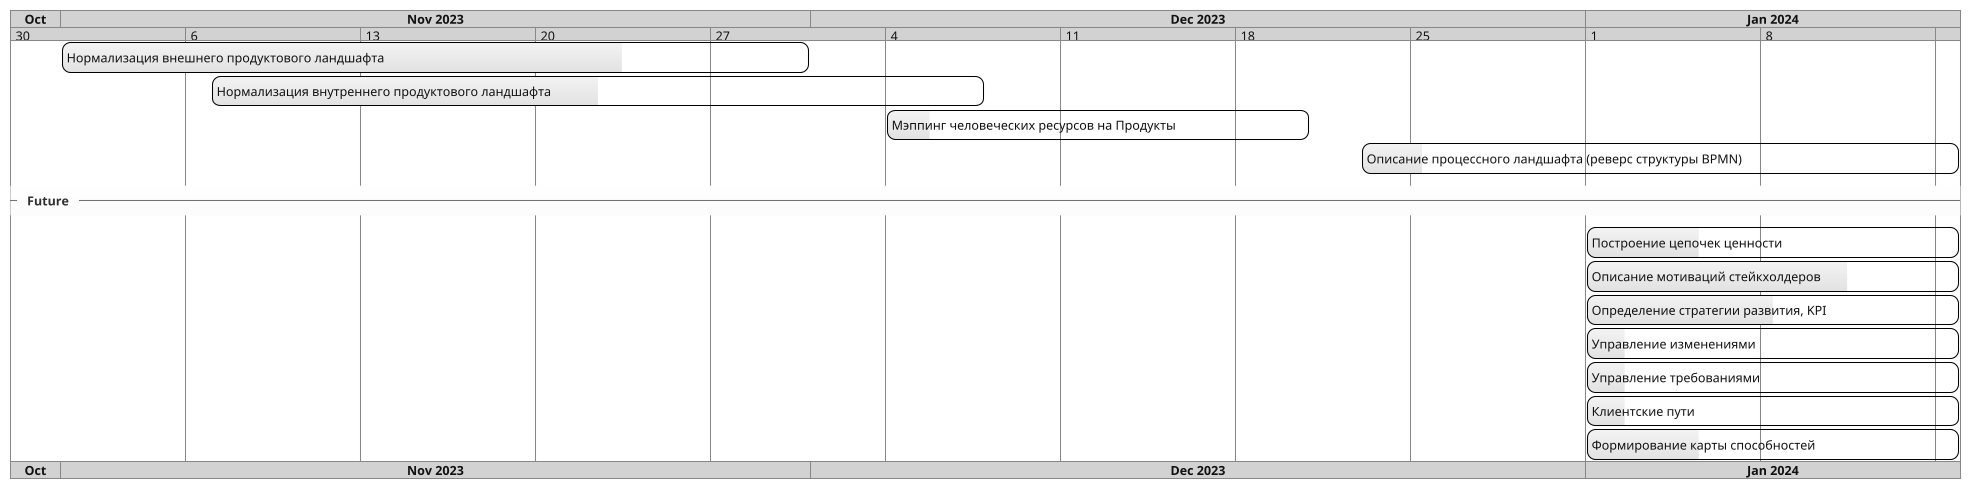 @startgantt
!theme lightgray
<style>
ganttDiagram {

	task {
		$primary_scheme()
        FontColor #111111
        FontName Arial
		LineColor #000000
		Margin 2
		Padding 6
	}
	timeline {
        FontColor #111111
        FontName Arial
	}

}
</style>

printscale weekly with calendar date zoom 5
Project starts 2023-10-30



[Нормализация внешнего продуктового ландшафта] as [s01] starts 2023-11-01 and ends 2023-11-30
[Нормализация внутреннего продуктового ландшафта] as [s02] starts 2023-11-07 and ends 2023-12-07
[Мэппинг человеческих ресурсов на Продукты] as [s03] starts 2023-12-04 and ends 2023-12-20
[Описание процессного ландшафта (реверс структуры BPMN)] as [s04] starts 2023-12-23 and ends 2024-01-15
--Future--
[Построение цепочек ценности] as [s05] starts 2024-01-01 and requires 15 days
[Описание мотиваций стейкхолдеров] as [s06] starts 2024-01-01 and requires 15 days
[Определение стратегии развития, KPI] as [s07] starts 2024-01-01 and requires 15 days
[Управление изменениями] as [s08] starts 2024-01-01 and requires 15 days
[Управление требованиями] as [s09] starts 2024-01-01 and requires 15 days
[Клиентские пути] as [s10] starts 2024-01-01 and requires 15 days
[Формирование карты способностей] as [s11] starts 2024-01-01 and requires 15 days

[s01] is 75% completed
[s02] is 50% completed
[s03] is 10% completed
[s04] is 10% completed

[s05] is 30% completed
[s06] is 70% completed
[s07] is 50% completed
[s08] is 10% completed
[s09] is 10% completed
[s10] is 10% completed
[s11] is 30% completed


@endgantt

